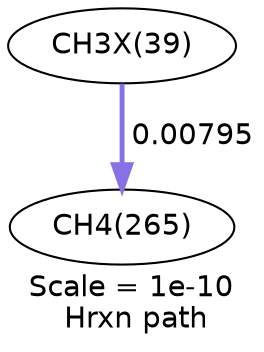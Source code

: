digraph reaction_paths {
center=1;
s17 -> s13[fontname="Helvetica", style="setlinewidth(2.35)", arrowsize=1.18, color="0.7, 0.508, 0.9"
, label=" 0.00795"];
s13 [ fontname="Helvetica", label="CH4(265)"];
s17 [ fontname="Helvetica", label="CH3X(39)"];
 label = "Scale = 1e-10\l Hrxn path";
 fontname = "Helvetica";
}
